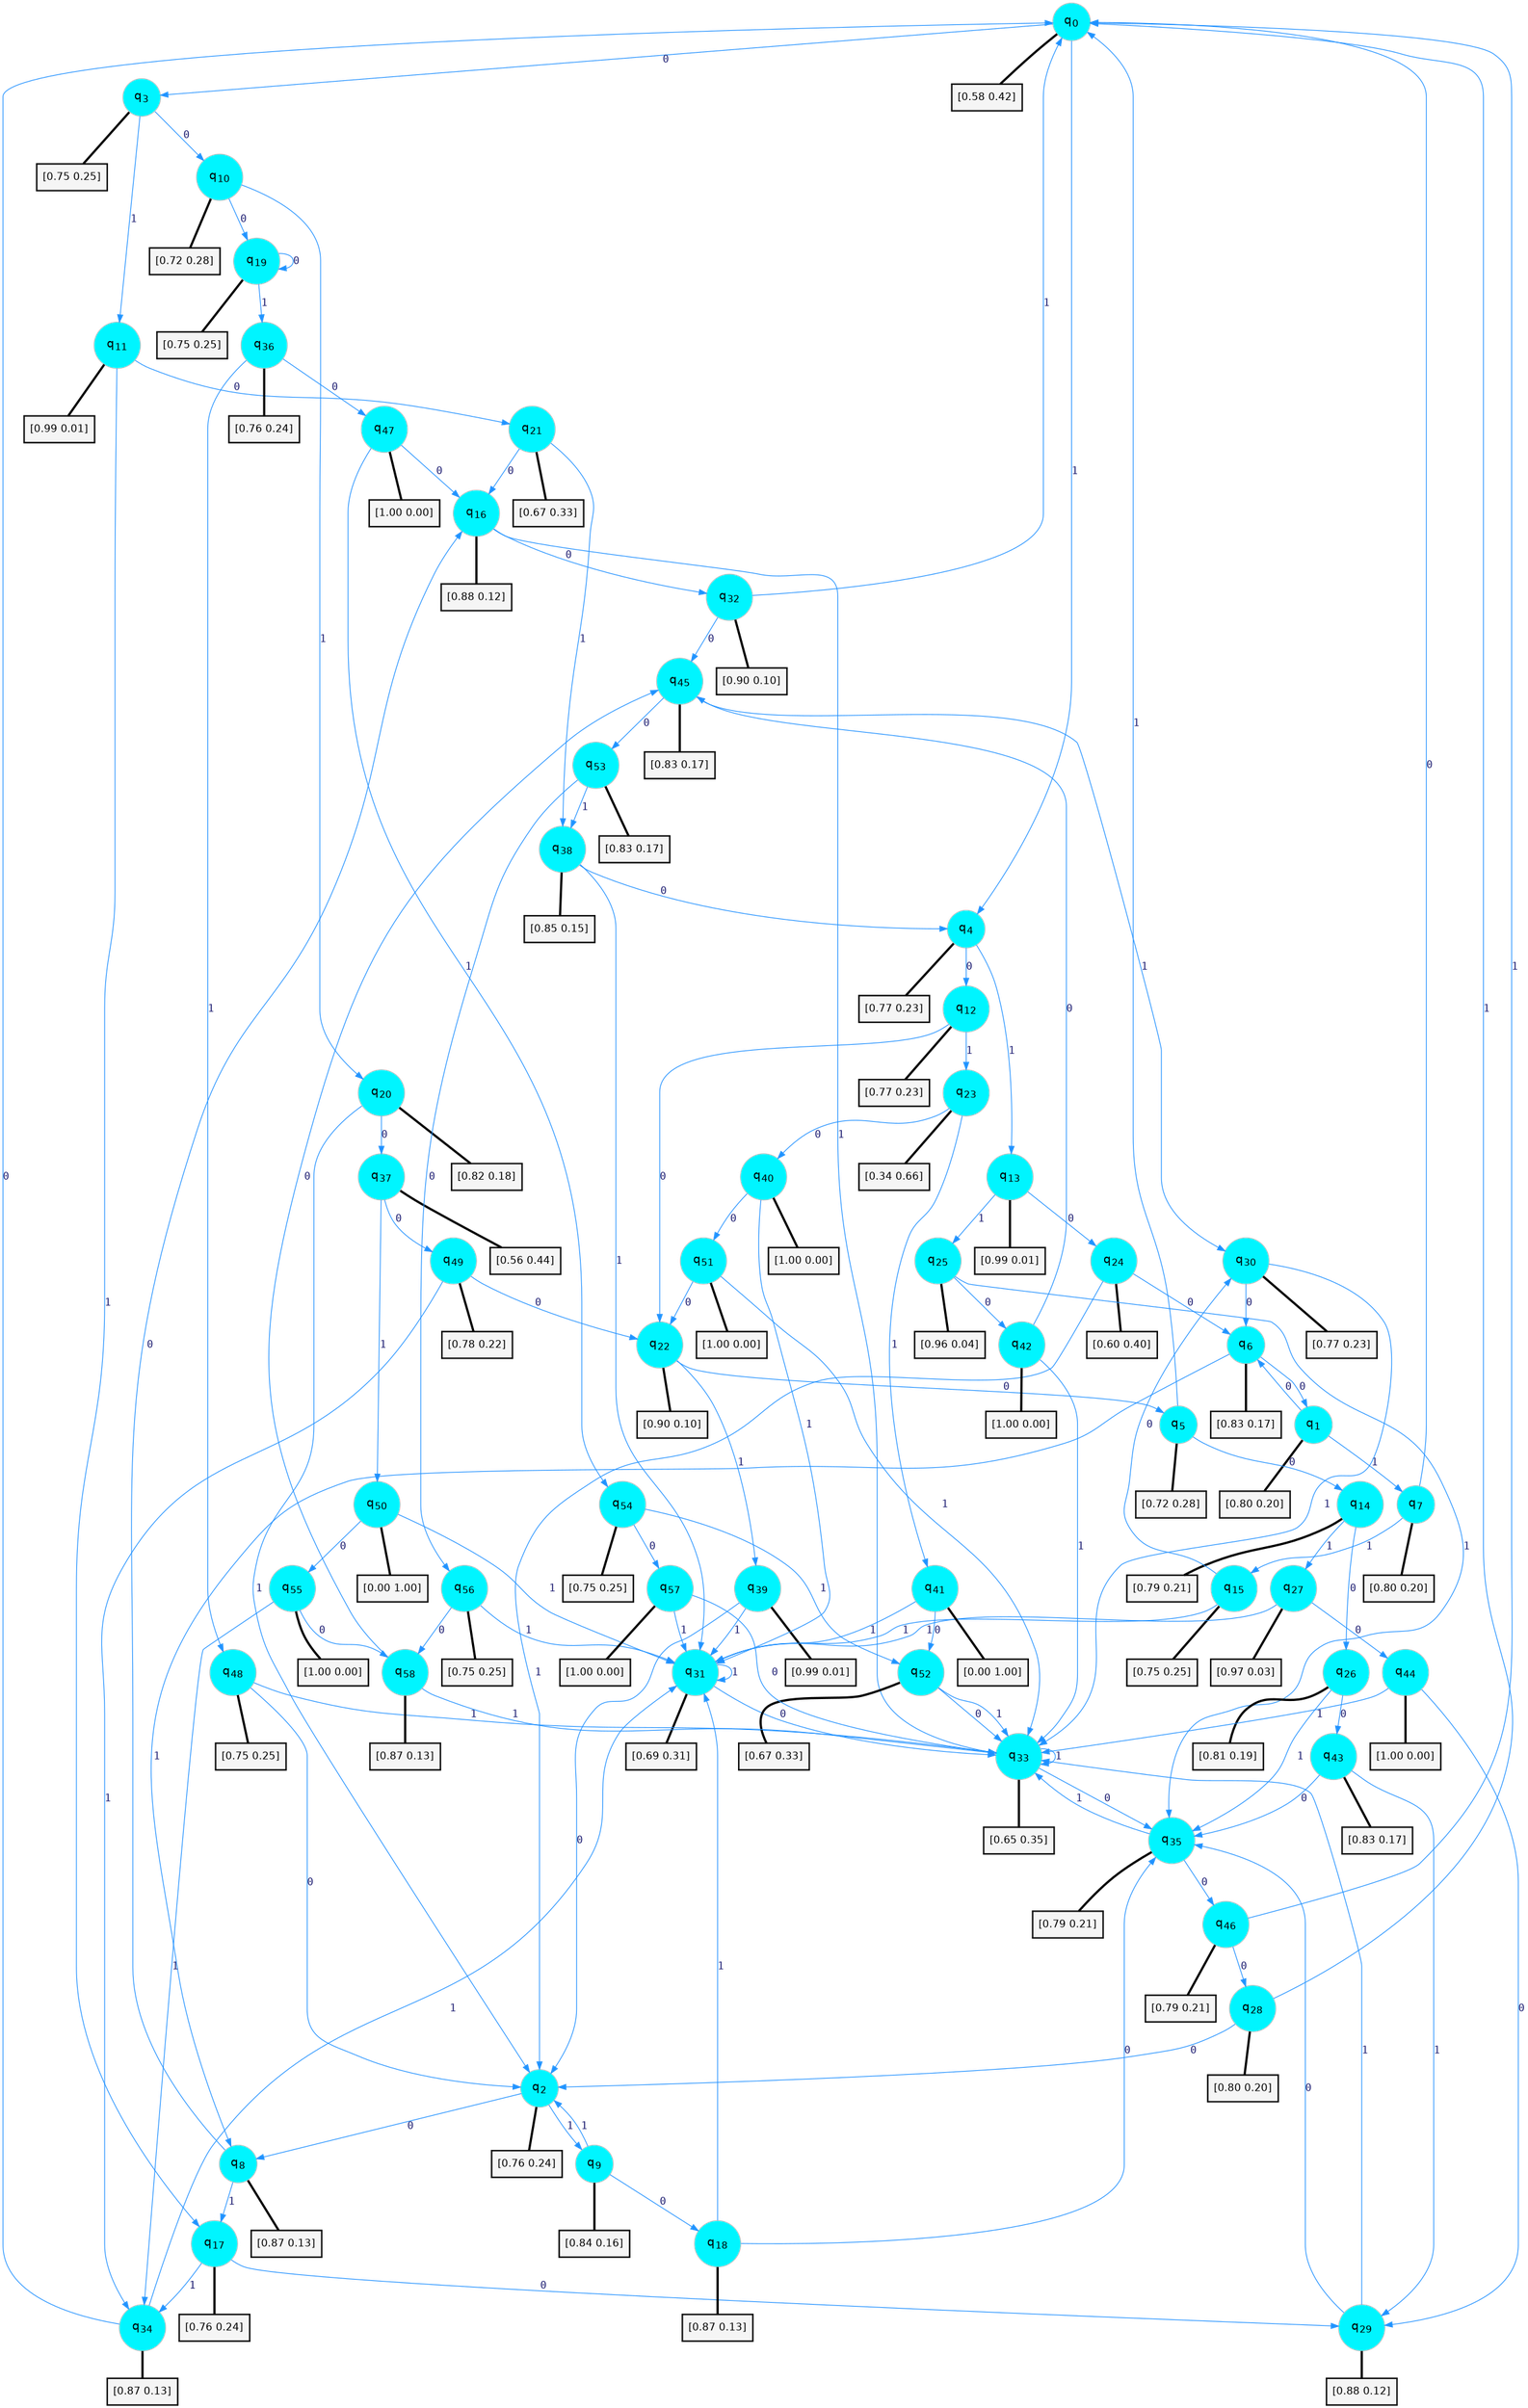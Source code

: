 digraph G {
graph [
bgcolor=transparent, dpi=300, rankdir=TD, size="40,25"];
node [
color=gray, fillcolor=turquoise1, fontcolor=black, fontname=Helvetica, fontsize=16, fontweight=bold, shape=circle, style=filled];
edge [
arrowsize=1, color=dodgerblue1, fontcolor=midnightblue, fontname=courier, fontweight=bold, penwidth=1, style=solid, weight=20];
0[label=<q<SUB>0</SUB>>];
1[label=<q<SUB>1</SUB>>];
2[label=<q<SUB>2</SUB>>];
3[label=<q<SUB>3</SUB>>];
4[label=<q<SUB>4</SUB>>];
5[label=<q<SUB>5</SUB>>];
6[label=<q<SUB>6</SUB>>];
7[label=<q<SUB>7</SUB>>];
8[label=<q<SUB>8</SUB>>];
9[label=<q<SUB>9</SUB>>];
10[label=<q<SUB>10</SUB>>];
11[label=<q<SUB>11</SUB>>];
12[label=<q<SUB>12</SUB>>];
13[label=<q<SUB>13</SUB>>];
14[label=<q<SUB>14</SUB>>];
15[label=<q<SUB>15</SUB>>];
16[label=<q<SUB>16</SUB>>];
17[label=<q<SUB>17</SUB>>];
18[label=<q<SUB>18</SUB>>];
19[label=<q<SUB>19</SUB>>];
20[label=<q<SUB>20</SUB>>];
21[label=<q<SUB>21</SUB>>];
22[label=<q<SUB>22</SUB>>];
23[label=<q<SUB>23</SUB>>];
24[label=<q<SUB>24</SUB>>];
25[label=<q<SUB>25</SUB>>];
26[label=<q<SUB>26</SUB>>];
27[label=<q<SUB>27</SUB>>];
28[label=<q<SUB>28</SUB>>];
29[label=<q<SUB>29</SUB>>];
30[label=<q<SUB>30</SUB>>];
31[label=<q<SUB>31</SUB>>];
32[label=<q<SUB>32</SUB>>];
33[label=<q<SUB>33</SUB>>];
34[label=<q<SUB>34</SUB>>];
35[label=<q<SUB>35</SUB>>];
36[label=<q<SUB>36</SUB>>];
37[label=<q<SUB>37</SUB>>];
38[label=<q<SUB>38</SUB>>];
39[label=<q<SUB>39</SUB>>];
40[label=<q<SUB>40</SUB>>];
41[label=<q<SUB>41</SUB>>];
42[label=<q<SUB>42</SUB>>];
43[label=<q<SUB>43</SUB>>];
44[label=<q<SUB>44</SUB>>];
45[label=<q<SUB>45</SUB>>];
46[label=<q<SUB>46</SUB>>];
47[label=<q<SUB>47</SUB>>];
48[label=<q<SUB>48</SUB>>];
49[label=<q<SUB>49</SUB>>];
50[label=<q<SUB>50</SUB>>];
51[label=<q<SUB>51</SUB>>];
52[label=<q<SUB>52</SUB>>];
53[label=<q<SUB>53</SUB>>];
54[label=<q<SUB>54</SUB>>];
55[label=<q<SUB>55</SUB>>];
56[label=<q<SUB>56</SUB>>];
57[label=<q<SUB>57</SUB>>];
58[label=<q<SUB>58</SUB>>];
59[label="[0.58 0.42]", shape=box,fontcolor=black, fontname=Helvetica, fontsize=14, penwidth=2, fillcolor=whitesmoke,color=black];
60[label="[0.80 0.20]", shape=box,fontcolor=black, fontname=Helvetica, fontsize=14, penwidth=2, fillcolor=whitesmoke,color=black];
61[label="[0.76 0.24]", shape=box,fontcolor=black, fontname=Helvetica, fontsize=14, penwidth=2, fillcolor=whitesmoke,color=black];
62[label="[0.75 0.25]", shape=box,fontcolor=black, fontname=Helvetica, fontsize=14, penwidth=2, fillcolor=whitesmoke,color=black];
63[label="[0.77 0.23]", shape=box,fontcolor=black, fontname=Helvetica, fontsize=14, penwidth=2, fillcolor=whitesmoke,color=black];
64[label="[0.72 0.28]", shape=box,fontcolor=black, fontname=Helvetica, fontsize=14, penwidth=2, fillcolor=whitesmoke,color=black];
65[label="[0.83 0.17]", shape=box,fontcolor=black, fontname=Helvetica, fontsize=14, penwidth=2, fillcolor=whitesmoke,color=black];
66[label="[0.80 0.20]", shape=box,fontcolor=black, fontname=Helvetica, fontsize=14, penwidth=2, fillcolor=whitesmoke,color=black];
67[label="[0.87 0.13]", shape=box,fontcolor=black, fontname=Helvetica, fontsize=14, penwidth=2, fillcolor=whitesmoke,color=black];
68[label="[0.84 0.16]", shape=box,fontcolor=black, fontname=Helvetica, fontsize=14, penwidth=2, fillcolor=whitesmoke,color=black];
69[label="[0.72 0.28]", shape=box,fontcolor=black, fontname=Helvetica, fontsize=14, penwidth=2, fillcolor=whitesmoke,color=black];
70[label="[0.99 0.01]", shape=box,fontcolor=black, fontname=Helvetica, fontsize=14, penwidth=2, fillcolor=whitesmoke,color=black];
71[label="[0.77 0.23]", shape=box,fontcolor=black, fontname=Helvetica, fontsize=14, penwidth=2, fillcolor=whitesmoke,color=black];
72[label="[0.99 0.01]", shape=box,fontcolor=black, fontname=Helvetica, fontsize=14, penwidth=2, fillcolor=whitesmoke,color=black];
73[label="[0.79 0.21]", shape=box,fontcolor=black, fontname=Helvetica, fontsize=14, penwidth=2, fillcolor=whitesmoke,color=black];
74[label="[0.75 0.25]", shape=box,fontcolor=black, fontname=Helvetica, fontsize=14, penwidth=2, fillcolor=whitesmoke,color=black];
75[label="[0.88 0.12]", shape=box,fontcolor=black, fontname=Helvetica, fontsize=14, penwidth=2, fillcolor=whitesmoke,color=black];
76[label="[0.76 0.24]", shape=box,fontcolor=black, fontname=Helvetica, fontsize=14, penwidth=2, fillcolor=whitesmoke,color=black];
77[label="[0.87 0.13]", shape=box,fontcolor=black, fontname=Helvetica, fontsize=14, penwidth=2, fillcolor=whitesmoke,color=black];
78[label="[0.75 0.25]", shape=box,fontcolor=black, fontname=Helvetica, fontsize=14, penwidth=2, fillcolor=whitesmoke,color=black];
79[label="[0.82 0.18]", shape=box,fontcolor=black, fontname=Helvetica, fontsize=14, penwidth=2, fillcolor=whitesmoke,color=black];
80[label="[0.67 0.33]", shape=box,fontcolor=black, fontname=Helvetica, fontsize=14, penwidth=2, fillcolor=whitesmoke,color=black];
81[label="[0.90 0.10]", shape=box,fontcolor=black, fontname=Helvetica, fontsize=14, penwidth=2, fillcolor=whitesmoke,color=black];
82[label="[0.34 0.66]", shape=box,fontcolor=black, fontname=Helvetica, fontsize=14, penwidth=2, fillcolor=whitesmoke,color=black];
83[label="[0.60 0.40]", shape=box,fontcolor=black, fontname=Helvetica, fontsize=14, penwidth=2, fillcolor=whitesmoke,color=black];
84[label="[0.96 0.04]", shape=box,fontcolor=black, fontname=Helvetica, fontsize=14, penwidth=2, fillcolor=whitesmoke,color=black];
85[label="[0.81 0.19]", shape=box,fontcolor=black, fontname=Helvetica, fontsize=14, penwidth=2, fillcolor=whitesmoke,color=black];
86[label="[0.97 0.03]", shape=box,fontcolor=black, fontname=Helvetica, fontsize=14, penwidth=2, fillcolor=whitesmoke,color=black];
87[label="[0.80 0.20]", shape=box,fontcolor=black, fontname=Helvetica, fontsize=14, penwidth=2, fillcolor=whitesmoke,color=black];
88[label="[0.88 0.12]", shape=box,fontcolor=black, fontname=Helvetica, fontsize=14, penwidth=2, fillcolor=whitesmoke,color=black];
89[label="[0.77 0.23]", shape=box,fontcolor=black, fontname=Helvetica, fontsize=14, penwidth=2, fillcolor=whitesmoke,color=black];
90[label="[0.69 0.31]", shape=box,fontcolor=black, fontname=Helvetica, fontsize=14, penwidth=2, fillcolor=whitesmoke,color=black];
91[label="[0.90 0.10]", shape=box,fontcolor=black, fontname=Helvetica, fontsize=14, penwidth=2, fillcolor=whitesmoke,color=black];
92[label="[0.65 0.35]", shape=box,fontcolor=black, fontname=Helvetica, fontsize=14, penwidth=2, fillcolor=whitesmoke,color=black];
93[label="[0.87 0.13]", shape=box,fontcolor=black, fontname=Helvetica, fontsize=14, penwidth=2, fillcolor=whitesmoke,color=black];
94[label="[0.79 0.21]", shape=box,fontcolor=black, fontname=Helvetica, fontsize=14, penwidth=2, fillcolor=whitesmoke,color=black];
95[label="[0.76 0.24]", shape=box,fontcolor=black, fontname=Helvetica, fontsize=14, penwidth=2, fillcolor=whitesmoke,color=black];
96[label="[0.56 0.44]", shape=box,fontcolor=black, fontname=Helvetica, fontsize=14, penwidth=2, fillcolor=whitesmoke,color=black];
97[label="[0.85 0.15]", shape=box,fontcolor=black, fontname=Helvetica, fontsize=14, penwidth=2, fillcolor=whitesmoke,color=black];
98[label="[0.99 0.01]", shape=box,fontcolor=black, fontname=Helvetica, fontsize=14, penwidth=2, fillcolor=whitesmoke,color=black];
99[label="[1.00 0.00]", shape=box,fontcolor=black, fontname=Helvetica, fontsize=14, penwidth=2, fillcolor=whitesmoke,color=black];
100[label="[0.00 1.00]", shape=box,fontcolor=black, fontname=Helvetica, fontsize=14, penwidth=2, fillcolor=whitesmoke,color=black];
101[label="[1.00 0.00]", shape=box,fontcolor=black, fontname=Helvetica, fontsize=14, penwidth=2, fillcolor=whitesmoke,color=black];
102[label="[0.83 0.17]", shape=box,fontcolor=black, fontname=Helvetica, fontsize=14, penwidth=2, fillcolor=whitesmoke,color=black];
103[label="[1.00 0.00]", shape=box,fontcolor=black, fontname=Helvetica, fontsize=14, penwidth=2, fillcolor=whitesmoke,color=black];
104[label="[0.83 0.17]", shape=box,fontcolor=black, fontname=Helvetica, fontsize=14, penwidth=2, fillcolor=whitesmoke,color=black];
105[label="[0.79 0.21]", shape=box,fontcolor=black, fontname=Helvetica, fontsize=14, penwidth=2, fillcolor=whitesmoke,color=black];
106[label="[1.00 0.00]", shape=box,fontcolor=black, fontname=Helvetica, fontsize=14, penwidth=2, fillcolor=whitesmoke,color=black];
107[label="[0.75 0.25]", shape=box,fontcolor=black, fontname=Helvetica, fontsize=14, penwidth=2, fillcolor=whitesmoke,color=black];
108[label="[0.78 0.22]", shape=box,fontcolor=black, fontname=Helvetica, fontsize=14, penwidth=2, fillcolor=whitesmoke,color=black];
109[label="[0.00 1.00]", shape=box,fontcolor=black, fontname=Helvetica, fontsize=14, penwidth=2, fillcolor=whitesmoke,color=black];
110[label="[1.00 0.00]", shape=box,fontcolor=black, fontname=Helvetica, fontsize=14, penwidth=2, fillcolor=whitesmoke,color=black];
111[label="[0.67 0.33]", shape=box,fontcolor=black, fontname=Helvetica, fontsize=14, penwidth=2, fillcolor=whitesmoke,color=black];
112[label="[0.83 0.17]", shape=box,fontcolor=black, fontname=Helvetica, fontsize=14, penwidth=2, fillcolor=whitesmoke,color=black];
113[label="[0.75 0.25]", shape=box,fontcolor=black, fontname=Helvetica, fontsize=14, penwidth=2, fillcolor=whitesmoke,color=black];
114[label="[1.00 0.00]", shape=box,fontcolor=black, fontname=Helvetica, fontsize=14, penwidth=2, fillcolor=whitesmoke,color=black];
115[label="[0.75 0.25]", shape=box,fontcolor=black, fontname=Helvetica, fontsize=14, penwidth=2, fillcolor=whitesmoke,color=black];
116[label="[1.00 0.00]", shape=box,fontcolor=black, fontname=Helvetica, fontsize=14, penwidth=2, fillcolor=whitesmoke,color=black];
117[label="[0.87 0.13]", shape=box,fontcolor=black, fontname=Helvetica, fontsize=14, penwidth=2, fillcolor=whitesmoke,color=black];
0->3 [label=0];
0->4 [label=1];
0->59 [arrowhead=none, penwidth=3,color=black];
1->6 [label=0];
1->7 [label=1];
1->60 [arrowhead=none, penwidth=3,color=black];
2->8 [label=0];
2->9 [label=1];
2->61 [arrowhead=none, penwidth=3,color=black];
3->10 [label=0];
3->11 [label=1];
3->62 [arrowhead=none, penwidth=3,color=black];
4->12 [label=0];
4->13 [label=1];
4->63 [arrowhead=none, penwidth=3,color=black];
5->14 [label=0];
5->0 [label=1];
5->64 [arrowhead=none, penwidth=3,color=black];
6->1 [label=0];
6->8 [label=1];
6->65 [arrowhead=none, penwidth=3,color=black];
7->0 [label=0];
7->15 [label=1];
7->66 [arrowhead=none, penwidth=3,color=black];
8->16 [label=0];
8->17 [label=1];
8->67 [arrowhead=none, penwidth=3,color=black];
9->18 [label=0];
9->2 [label=1];
9->68 [arrowhead=none, penwidth=3,color=black];
10->19 [label=0];
10->20 [label=1];
10->69 [arrowhead=none, penwidth=3,color=black];
11->21 [label=0];
11->17 [label=1];
11->70 [arrowhead=none, penwidth=3,color=black];
12->22 [label=0];
12->23 [label=1];
12->71 [arrowhead=none, penwidth=3,color=black];
13->24 [label=0];
13->25 [label=1];
13->72 [arrowhead=none, penwidth=3,color=black];
14->26 [label=0];
14->27 [label=1];
14->73 [arrowhead=none, penwidth=3,color=black];
15->30 [label=0];
15->31 [label=1];
15->74 [arrowhead=none, penwidth=3,color=black];
16->32 [label=0];
16->33 [label=1];
16->75 [arrowhead=none, penwidth=3,color=black];
17->29 [label=0];
17->34 [label=1];
17->76 [arrowhead=none, penwidth=3,color=black];
18->35 [label=0];
18->31 [label=1];
18->77 [arrowhead=none, penwidth=3,color=black];
19->19 [label=0];
19->36 [label=1];
19->78 [arrowhead=none, penwidth=3,color=black];
20->37 [label=0];
20->2 [label=1];
20->79 [arrowhead=none, penwidth=3,color=black];
21->16 [label=0];
21->38 [label=1];
21->80 [arrowhead=none, penwidth=3,color=black];
22->5 [label=0];
22->39 [label=1];
22->81 [arrowhead=none, penwidth=3,color=black];
23->40 [label=0];
23->41 [label=1];
23->82 [arrowhead=none, penwidth=3,color=black];
24->6 [label=0];
24->2 [label=1];
24->83 [arrowhead=none, penwidth=3,color=black];
25->42 [label=0];
25->35 [label=1];
25->84 [arrowhead=none, penwidth=3,color=black];
26->43 [label=0];
26->35 [label=1];
26->85 [arrowhead=none, penwidth=3,color=black];
27->44 [label=0];
27->31 [label=1];
27->86 [arrowhead=none, penwidth=3,color=black];
28->2 [label=0];
28->0 [label=1];
28->87 [arrowhead=none, penwidth=3,color=black];
29->35 [label=0];
29->33 [label=1];
29->88 [arrowhead=none, penwidth=3,color=black];
30->6 [label=0];
30->33 [label=1];
30->89 [arrowhead=none, penwidth=3,color=black];
31->33 [label=0];
31->31 [label=1];
31->90 [arrowhead=none, penwidth=3,color=black];
32->45 [label=0];
32->0 [label=1];
32->91 [arrowhead=none, penwidth=3,color=black];
33->35 [label=0];
33->33 [label=1];
33->92 [arrowhead=none, penwidth=3,color=black];
34->0 [label=0];
34->31 [label=1];
34->93 [arrowhead=none, penwidth=3,color=black];
35->46 [label=0];
35->33 [label=1];
35->94 [arrowhead=none, penwidth=3,color=black];
36->47 [label=0];
36->48 [label=1];
36->95 [arrowhead=none, penwidth=3,color=black];
37->49 [label=0];
37->50 [label=1];
37->96 [arrowhead=none, penwidth=3,color=black];
38->4 [label=0];
38->31 [label=1];
38->97 [arrowhead=none, penwidth=3,color=black];
39->2 [label=0];
39->31 [label=1];
39->98 [arrowhead=none, penwidth=3,color=black];
40->51 [label=0];
40->31 [label=1];
40->99 [arrowhead=none, penwidth=3,color=black];
41->52 [label=0];
41->31 [label=1];
41->100 [arrowhead=none, penwidth=3,color=black];
42->45 [label=0];
42->33 [label=1];
42->101 [arrowhead=none, penwidth=3,color=black];
43->35 [label=0];
43->29 [label=1];
43->102 [arrowhead=none, penwidth=3,color=black];
44->29 [label=0];
44->33 [label=1];
44->103 [arrowhead=none, penwidth=3,color=black];
45->53 [label=0];
45->30 [label=1];
45->104 [arrowhead=none, penwidth=3,color=black];
46->28 [label=0];
46->0 [label=1];
46->105 [arrowhead=none, penwidth=3,color=black];
47->16 [label=0];
47->54 [label=1];
47->106 [arrowhead=none, penwidth=3,color=black];
48->2 [label=0];
48->33 [label=1];
48->107 [arrowhead=none, penwidth=3,color=black];
49->22 [label=0];
49->34 [label=1];
49->108 [arrowhead=none, penwidth=3,color=black];
50->55 [label=0];
50->31 [label=1];
50->109 [arrowhead=none, penwidth=3,color=black];
51->22 [label=0];
51->33 [label=1];
51->110 [arrowhead=none, penwidth=3,color=black];
52->33 [label=0];
52->33 [label=1];
52->111 [arrowhead=none, penwidth=3,color=black];
53->56 [label=0];
53->38 [label=1];
53->112 [arrowhead=none, penwidth=3,color=black];
54->57 [label=0];
54->52 [label=1];
54->113 [arrowhead=none, penwidth=3,color=black];
55->58 [label=0];
55->34 [label=1];
55->114 [arrowhead=none, penwidth=3,color=black];
56->58 [label=0];
56->31 [label=1];
56->115 [arrowhead=none, penwidth=3,color=black];
57->33 [label=0];
57->31 [label=1];
57->116 [arrowhead=none, penwidth=3,color=black];
58->45 [label=0];
58->33 [label=1];
58->117 [arrowhead=none, penwidth=3,color=black];
}
